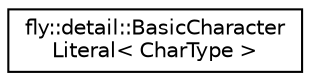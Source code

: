 digraph "Graphical Class Hierarchy"
{
 // LATEX_PDF_SIZE
  edge [fontname="Helvetica",fontsize="10",labelfontname="Helvetica",labelfontsize="10"];
  node [fontname="Helvetica",fontsize="10",shape=record];
  rankdir="LR";
  Node0 [label="fly::detail::BasicCharacter\lLiteral\< CharType \>",height=0.2,width=0.4,color="black", fillcolor="white", style="filled",URL="$structfly_1_1detail_1_1_basic_character_literal.html",tooltip=" "];
}
